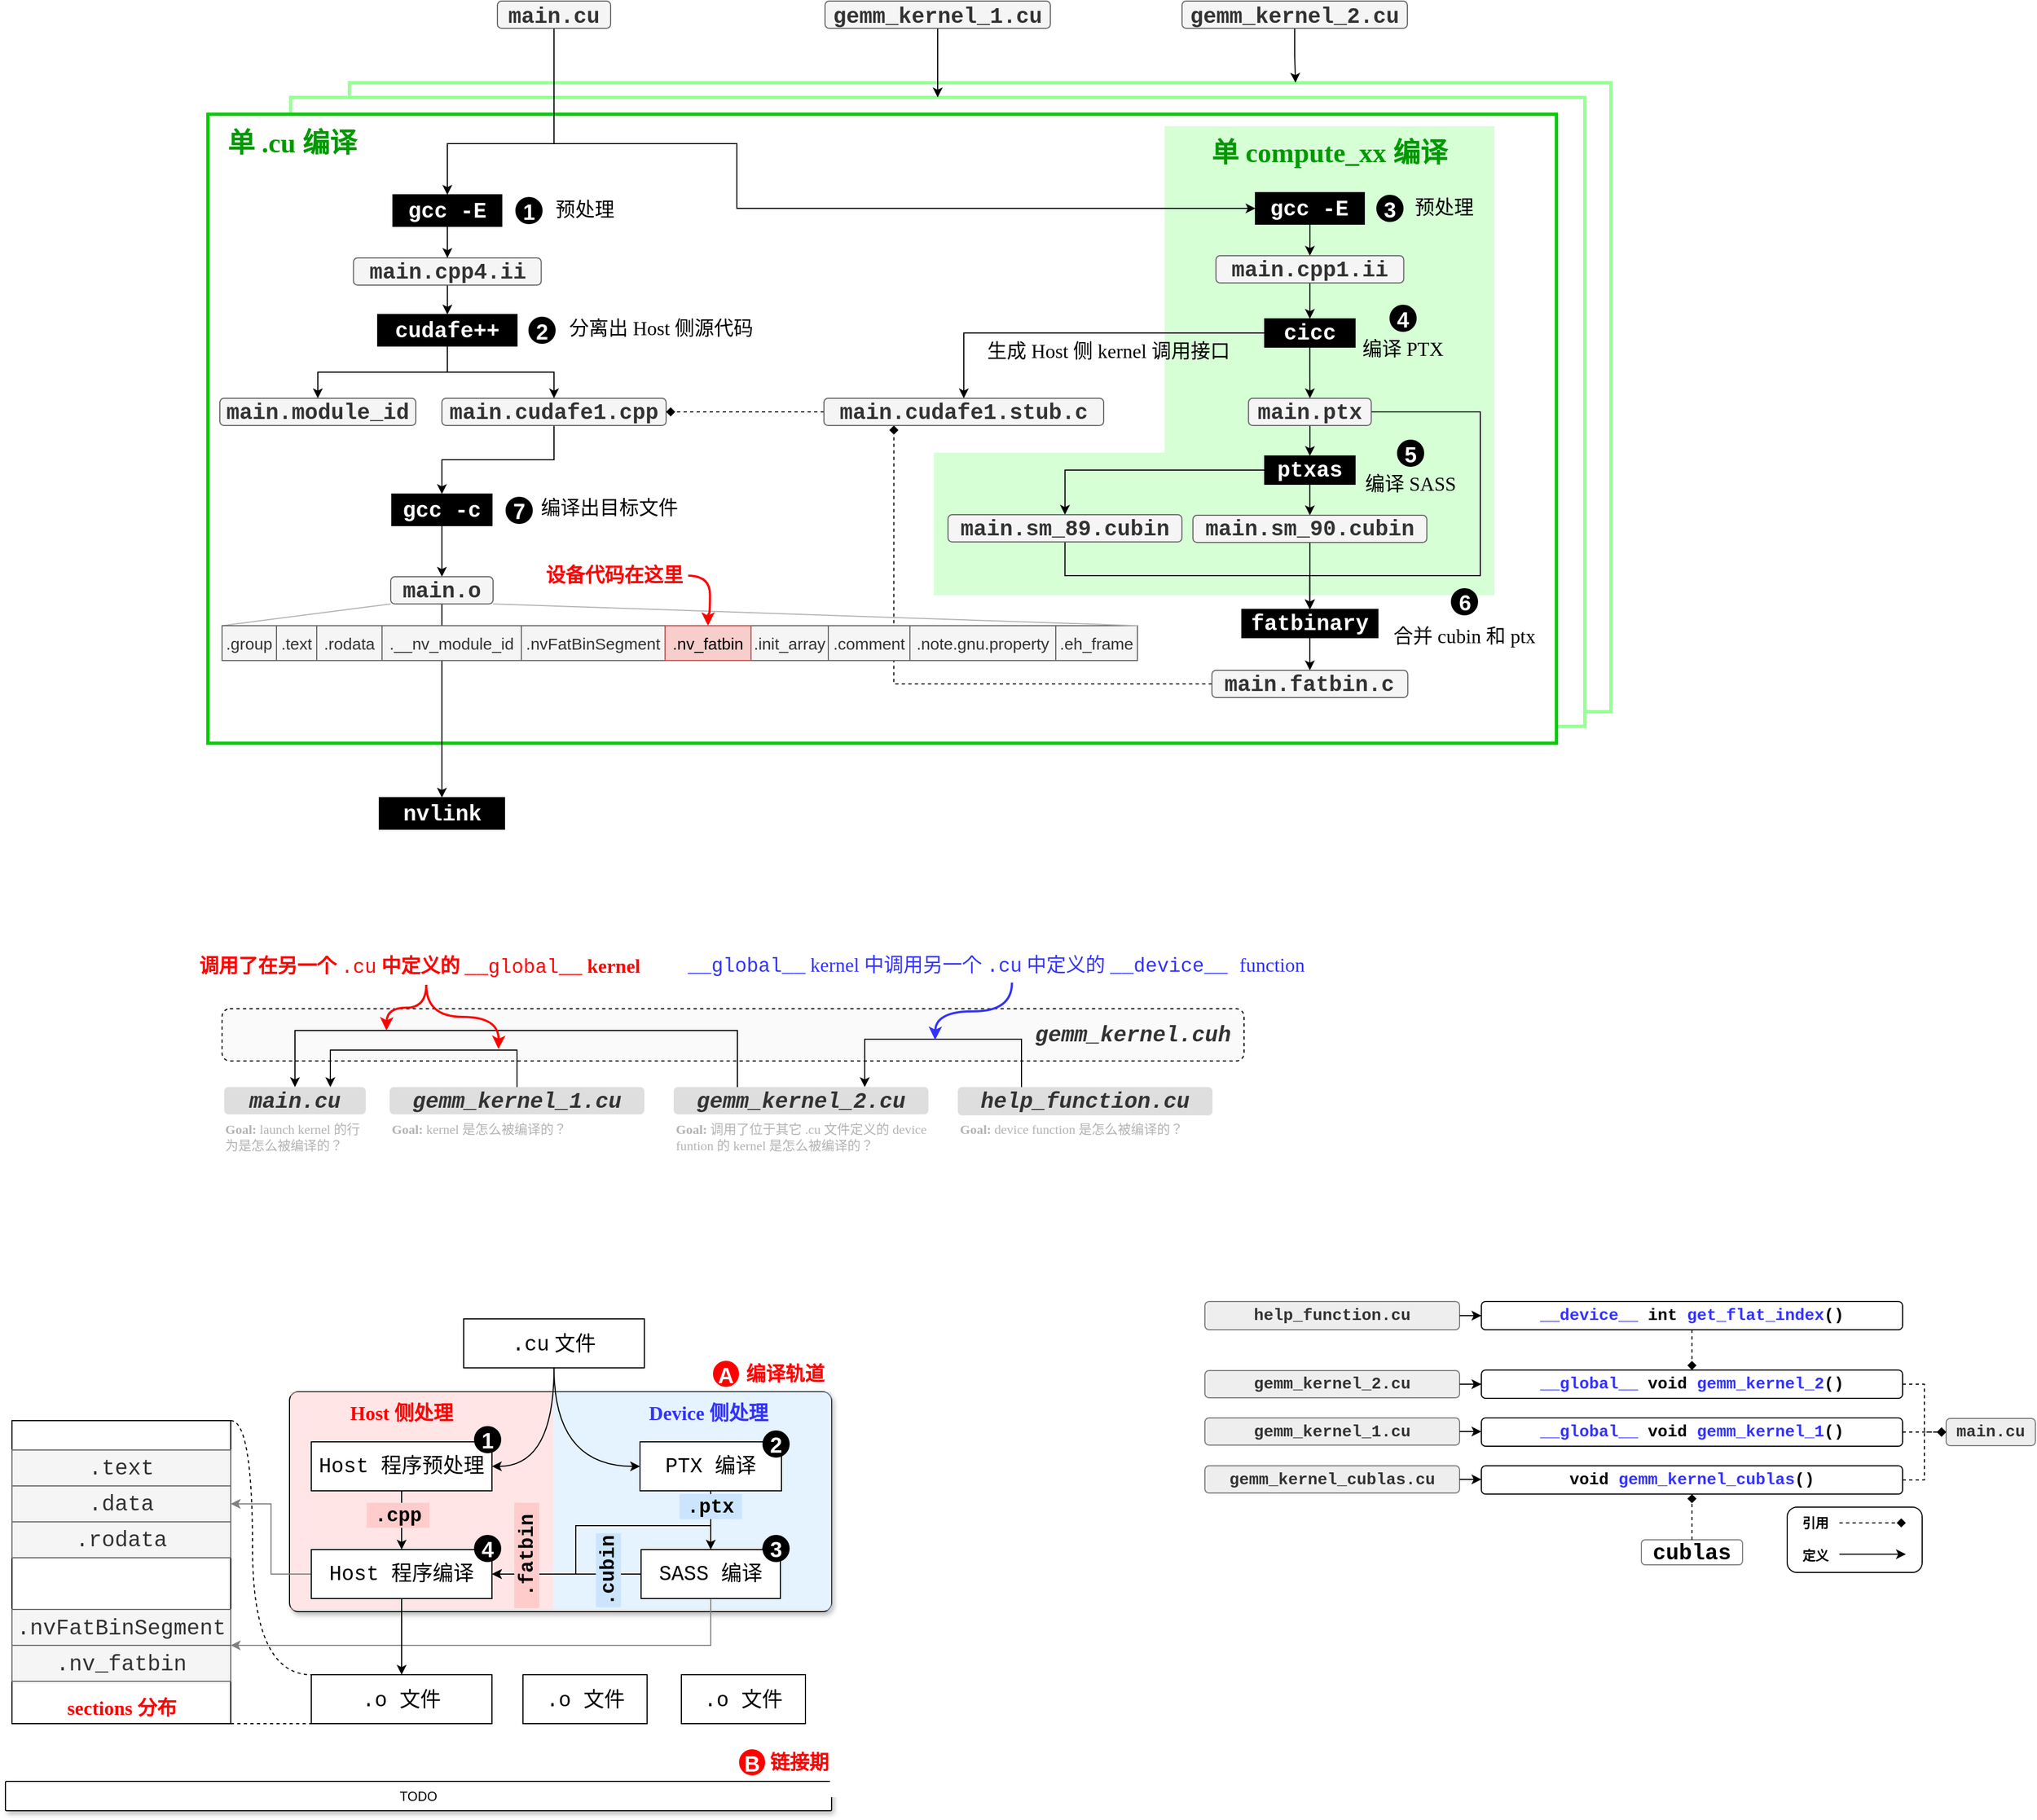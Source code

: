 <mxfile version="21.6.1" type="device">
  <diagram name="第 1 页" id="YqDyrpF9pb_F-inbevkR">
    <mxGraphModel dx="1496" dy="659" grid="0" gridSize="10" guides="1" tooltips="1" connect="1" arrows="1" fold="1" page="0" pageScale="1" pageWidth="827" pageHeight="1169" math="0" shadow="0">
      <root>
        <mxCell id="0" />
        <mxCell id="1" parent="0" />
        <mxCell id="7CA6_X7jdS1qSFVx7CFp-146" value="" style="rounded=1;whiteSpace=wrap;html=1;" vertex="1" parent="1">
          <mxGeometry x="1244" y="1522" width="124" height="60" as="geometry" />
        </mxCell>
        <mxCell id="7CA6_X7jdS1qSFVx7CFp-63" value="" style="rounded=1;whiteSpace=wrap;html=1;arcSize=4;shadow=1;" vertex="1" parent="1">
          <mxGeometry x="-132" y="1416" width="498" height="202" as="geometry" />
        </mxCell>
        <mxCell id="7CA6_X7jdS1qSFVx7CFp-67" value="" style="rounded=1;whiteSpace=wrap;html=1;strokeColor=none;fillColor=#CCE5FF;opacity=50;arcSize=0;" vertex="1" parent="1">
          <mxGeometry x="110" y="1416" width="256" height="201" as="geometry" />
        </mxCell>
        <mxCell id="7CA6_X7jdS1qSFVx7CFp-66" value="" style="rounded=1;whiteSpace=wrap;html=1;fillColor=#FFCCCC;opacity=50;strokeColor=none;arcSize=0;" vertex="1" parent="1">
          <mxGeometry x="-131" y="1416" width="241" height="201" as="geometry" />
        </mxCell>
        <mxCell id="7CA6_X7jdS1qSFVx7CFp-15" value="&lt;span&gt;&lt;br&gt;&lt;/span&gt;" style="rounded=1;whiteSpace=wrap;html=1;fillColor=#FAFAFA;fontColor=#333333;strokeColor=default;fontSize=20;fontFamily=Courier New;align=center;fontStyle=3;dashed=1;" vertex="1" parent="1">
          <mxGeometry x="-194" y="1064" width="939" height="48" as="geometry" />
        </mxCell>
        <mxCell id="glwQQNT3BlrIlvkU1bnN-3" value="" style="rounded=0;whiteSpace=wrap;html=1;strokeColor=#99FF99;strokeWidth=3;" parent="1" vertex="1">
          <mxGeometry x="-77" y="213" width="1159" height="578" as="geometry" />
        </mxCell>
        <mxCell id="glwQQNT3BlrIlvkU1bnN-1" value="" style="rounded=0;whiteSpace=wrap;html=1;strokeColor=#99FF99;strokeWidth=3;" parent="1" vertex="1">
          <mxGeometry x="-131" y="226.5" width="1189" height="578" as="geometry" />
        </mxCell>
        <mxCell id="dj7LxdjRXPsRIexHWwxl-9" value="" style="rounded=0;whiteSpace=wrap;html=1;strokeColor=#00CC00;strokeWidth=3;fillColor=default;" parent="1" vertex="1">
          <mxGeometry x="-207" y="242" width="1239" height="578" as="geometry" />
        </mxCell>
        <mxCell id="7CA6_X7jdS1qSFVx7CFp-7" value="" style="rounded=0;whiteSpace=wrap;html=1;strokeColor=none;strokeWidth=3;opacity=40;dashed=1;fillColor=#99FF99;" vertex="1" parent="1">
          <mxGeometry x="460" y="553" width="212" height="131" as="geometry" />
        </mxCell>
        <mxCell id="dj7LxdjRXPsRIexHWwxl-7" value="" style="rounded=0;whiteSpace=wrap;html=1;strokeColor=none;strokeWidth=3;opacity=40;dashed=1;fillColor=#99FF99;" parent="1" vertex="1">
          <mxGeometry x="672" y="253" width="303" height="431" as="geometry" />
        </mxCell>
        <mxCell id="-wOdw3--CESp0s61eqXn-5" style="edgeStyle=orthogonalEdgeStyle;rounded=0;orthogonalLoop=1;jettySize=auto;html=1;exitX=0.5;exitY=1;exitDx=0;exitDy=0;entryX=0;entryY=0.5;entryDx=0;entryDy=0;" parent="1" source="-wOdw3--CESp0s61eqXn-2" target="-wOdw3--CESp0s61eqXn-4" edge="1">
          <mxGeometry relative="1" as="geometry">
            <Array as="points">
              <mxPoint x="111" y="269" />
              <mxPoint x="279" y="269" />
              <mxPoint x="279" y="329" />
            </Array>
          </mxGeometry>
        </mxCell>
        <mxCell id="-wOdw3--CESp0s61eqXn-26" style="edgeStyle=orthogonalEdgeStyle;rounded=0;orthogonalLoop=1;jettySize=auto;html=1;entryX=0.5;entryY=0;entryDx=0;entryDy=0;" parent="1" source="-wOdw3--CESp0s61eqXn-2" target="-wOdw3--CESp0s61eqXn-25" edge="1">
          <mxGeometry relative="1" as="geometry">
            <Array as="points">
              <mxPoint x="111" y="269" />
              <mxPoint x="13" y="269" />
            </Array>
          </mxGeometry>
        </mxCell>
        <mxCell id="-wOdw3--CESp0s61eqXn-2" value="&lt;font face=&quot;Courier New&quot;&gt;&lt;b&gt;main.cu&lt;/b&gt;&lt;/font&gt;" style="rounded=1;whiteSpace=wrap;html=1;fillColor=#f5f5f5;fontColor=#333333;strokeColor=#666666;fontSize=20;" parent="1" vertex="1">
          <mxGeometry x="59" y="138" width="104" height="25" as="geometry" />
        </mxCell>
        <mxCell id="-wOdw3--CESp0s61eqXn-8" style="edgeStyle=orthogonalEdgeStyle;rounded=0;orthogonalLoop=1;jettySize=auto;html=1;entryX=0.5;entryY=0;entryDx=0;entryDy=0;" parent="1" source="-wOdw3--CESp0s61eqXn-4" target="-wOdw3--CESp0s61eqXn-6" edge="1">
          <mxGeometry relative="1" as="geometry" />
        </mxCell>
        <mxCell id="-wOdw3--CESp0s61eqXn-4" value="&lt;font style=&quot;font-size: 20px;&quot;&gt;&lt;b&gt;gcc -E&lt;/b&gt;&lt;/font&gt;" style="rounded=0;whiteSpace=wrap;html=1;fontFamily=Courier New;fontColor=#FFFFFF;fillColor=#000000;" parent="1" vertex="1">
          <mxGeometry x="755.45" y="314" width="100" height="29" as="geometry" />
        </mxCell>
        <mxCell id="-wOdw3--CESp0s61eqXn-10" style="edgeStyle=orthogonalEdgeStyle;rounded=0;orthogonalLoop=1;jettySize=auto;html=1;entryX=0.5;entryY=0;entryDx=0;entryDy=0;" parent="1" source="-wOdw3--CESp0s61eqXn-6" target="-wOdw3--CESp0s61eqXn-9" edge="1">
          <mxGeometry relative="1" as="geometry" />
        </mxCell>
        <mxCell id="-wOdw3--CESp0s61eqXn-6" value="&lt;font&gt;&lt;b&gt;main.cpp1.ii&lt;/b&gt;&lt;/font&gt;" style="rounded=1;whiteSpace=wrap;html=1;fillColor=#f5f5f5;fontColor=#333333;strokeColor=#666666;fontSize=20;fontFamily=Courier New;" parent="1" vertex="1">
          <mxGeometry x="719.2" y="372" width="172.5" height="25" as="geometry" />
        </mxCell>
        <mxCell id="-wOdw3--CESp0s61eqXn-12" style="edgeStyle=orthogonalEdgeStyle;rounded=0;orthogonalLoop=1;jettySize=auto;html=1;" parent="1" source="-wOdw3--CESp0s61eqXn-9" target="-wOdw3--CESp0s61eqXn-11" edge="1">
          <mxGeometry relative="1" as="geometry" />
        </mxCell>
        <mxCell id="dj7LxdjRXPsRIexHWwxl-2" style="edgeStyle=orthogonalEdgeStyle;rounded=0;orthogonalLoop=1;jettySize=auto;html=1;exitX=0;exitY=0.5;exitDx=0;exitDy=0;entryX=0.5;entryY=0;entryDx=0;entryDy=0;" parent="1" source="-wOdw3--CESp0s61eqXn-9" target="CmtcViIq-gSETjvKF_Yz-5" edge="1">
          <mxGeometry relative="1" as="geometry">
            <Array as="points">
              <mxPoint x="488" y="443" />
            </Array>
          </mxGeometry>
        </mxCell>
        <mxCell id="-wOdw3--CESp0s61eqXn-9" value="&lt;span style=&quot;font-size: 20px;&quot;&gt;&lt;b&gt;cicc&lt;/b&gt;&lt;/span&gt;" style="rounded=0;whiteSpace=wrap;html=1;fontFamily=Courier New;fontColor=#FFFFFF;fillColor=#000000;" parent="1" vertex="1">
          <mxGeometry x="763.94" y="430" width="83" height="26" as="geometry" />
        </mxCell>
        <mxCell id="-wOdw3--CESp0s61eqXn-14" style="edgeStyle=orthogonalEdgeStyle;rounded=0;orthogonalLoop=1;jettySize=auto;html=1;" parent="1" source="-wOdw3--CESp0s61eqXn-11" target="-wOdw3--CESp0s61eqXn-13" edge="1">
          <mxGeometry relative="1" as="geometry" />
        </mxCell>
        <mxCell id="7CA6_X7jdS1qSFVx7CFp-3" style="edgeStyle=orthogonalEdgeStyle;rounded=0;orthogonalLoop=1;jettySize=auto;html=1;entryX=0.5;entryY=0;entryDx=0;entryDy=0;" edge="1" parent="1" source="-wOdw3--CESp0s61eqXn-11" target="-wOdw3--CESp0s61eqXn-17">
          <mxGeometry relative="1" as="geometry">
            <Array as="points">
              <mxPoint x="962" y="516" />
              <mxPoint x="962" y="666" />
              <mxPoint x="805" y="666" />
            </Array>
          </mxGeometry>
        </mxCell>
        <mxCell id="-wOdw3--CESp0s61eqXn-11" value="&lt;font&gt;&lt;b&gt;main.ptx&lt;/b&gt;&lt;/font&gt;" style="rounded=1;whiteSpace=wrap;html=1;fillColor=#f5f5f5;fontColor=#333333;strokeColor=#666666;fontSize=20;fontFamily=Courier New;" parent="1" vertex="1">
          <mxGeometry x="749.07" y="503" width="112.75" height="25" as="geometry" />
        </mxCell>
        <mxCell id="-wOdw3--CESp0s61eqXn-16" style="edgeStyle=orthogonalEdgeStyle;rounded=0;orthogonalLoop=1;jettySize=auto;html=1;" parent="1" source="-wOdw3--CESp0s61eqXn-13" target="-wOdw3--CESp0s61eqXn-15" edge="1">
          <mxGeometry relative="1" as="geometry" />
        </mxCell>
        <mxCell id="7CA6_X7jdS1qSFVx7CFp-2" style="edgeStyle=orthogonalEdgeStyle;rounded=0;orthogonalLoop=1;jettySize=auto;html=1;entryX=0.5;entryY=0;entryDx=0;entryDy=0;" edge="1" parent="1" source="-wOdw3--CESp0s61eqXn-13" target="7CA6_X7jdS1qSFVx7CFp-1">
          <mxGeometry relative="1" as="geometry" />
        </mxCell>
        <mxCell id="-wOdw3--CESp0s61eqXn-13" value="&lt;span style=&quot;font-size: 20px;&quot;&gt;&lt;b&gt;ptxas&lt;/b&gt;&lt;/span&gt;" style="rounded=0;whiteSpace=wrap;html=1;fontFamily=Courier New;fontColor=#FFFFFF;fillColor=#000000;" parent="1" vertex="1">
          <mxGeometry x="763.94" y="556" width="83" height="26" as="geometry" />
        </mxCell>
        <mxCell id="-wOdw3--CESp0s61eqXn-18" style="edgeStyle=orthogonalEdgeStyle;rounded=0;orthogonalLoop=1;jettySize=auto;html=1;exitX=0.5;exitY=1;exitDx=0;exitDy=0;" parent="1" source="-wOdw3--CESp0s61eqXn-15" target="-wOdw3--CESp0s61eqXn-17" edge="1">
          <mxGeometry relative="1" as="geometry" />
        </mxCell>
        <mxCell id="-wOdw3--CESp0s61eqXn-15" value="&lt;font&gt;&lt;b&gt;main.sm_89.cubin&lt;/b&gt;&lt;/font&gt;" style="rounded=1;whiteSpace=wrap;html=1;fillColor=#f5f5f5;fontColor=#333333;strokeColor=#666666;fontSize=20;fontFamily=Courier New;" parent="1" vertex="1">
          <mxGeometry x="473" y="610" width="214.87" height="25" as="geometry" />
        </mxCell>
        <mxCell id="-wOdw3--CESp0s61eqXn-21" style="edgeStyle=orthogonalEdgeStyle;rounded=0;orthogonalLoop=1;jettySize=auto;html=1;" parent="1" source="-wOdw3--CESp0s61eqXn-17" target="-wOdw3--CESp0s61eqXn-19" edge="1">
          <mxGeometry relative="1" as="geometry" />
        </mxCell>
        <mxCell id="-wOdw3--CESp0s61eqXn-17" value="&lt;span style=&quot;font-size: 20px;&quot;&gt;&lt;b&gt;fatbinary&lt;/b&gt;&lt;/span&gt;" style="rounded=0;whiteSpace=wrap;html=1;fontFamily=Courier New;fontColor=#FFFFFF;fillColor=#000000;" parent="1" vertex="1">
          <mxGeometry x="742.94" y="697" width="125" height="26" as="geometry" />
        </mxCell>
        <mxCell id="dj7LxdjRXPsRIexHWwxl-3" style="edgeStyle=orthogonalEdgeStyle;rounded=0;orthogonalLoop=1;jettySize=auto;html=1;entryX=0.25;entryY=1;entryDx=0;entryDy=0;endArrow=diamond;endFill=1;strokeColor=default;dashed=1;" parent="1" source="-wOdw3--CESp0s61eqXn-19" target="CmtcViIq-gSETjvKF_Yz-5" edge="1">
          <mxGeometry relative="1" as="geometry">
            <mxPoint x="580" y="515.5" as="targetPoint" />
            <Array as="points">
              <mxPoint x="423" y="766" />
            </Array>
          </mxGeometry>
        </mxCell>
        <mxCell id="-wOdw3--CESp0s61eqXn-19" value="&lt;font&gt;&lt;b&gt;main.fatbin.c&lt;/b&gt;&lt;/font&gt;" style="rounded=1;whiteSpace=wrap;html=1;fillColor=#f5f5f5;fontColor=#333333;strokeColor=#666666;fontSize=20;fontFamily=Courier New;" parent="1" vertex="1">
          <mxGeometry x="715.47" y="753" width="179.94" height="25" as="geometry" />
        </mxCell>
        <mxCell id="-wOdw3--CESp0s61eqXn-31" style="edgeStyle=orthogonalEdgeStyle;rounded=0;orthogonalLoop=1;jettySize=auto;html=1;entryX=0.5;entryY=0;entryDx=0;entryDy=0;" parent="1" source="-wOdw3--CESp0s61eqXn-24" target="-wOdw3--CESp0s61eqXn-30" edge="1">
          <mxGeometry relative="1" as="geometry" />
        </mxCell>
        <mxCell id="-wOdw3--CESp0s61eqXn-24" value="&lt;font&gt;&lt;b&gt;main.cpp4.ii&lt;/b&gt;&lt;/font&gt;" style="rounded=1;whiteSpace=wrap;html=1;fillColor=#f5f5f5;fontColor=#333333;strokeColor=#666666;fontSize=20;fontFamily=Courier New;" parent="1" vertex="1">
          <mxGeometry x="-73.25" y="374" width="172.5" height="25" as="geometry" />
        </mxCell>
        <mxCell id="-wOdw3--CESp0s61eqXn-28" style="edgeStyle=orthogonalEdgeStyle;rounded=0;orthogonalLoop=1;jettySize=auto;html=1;" parent="1" source="-wOdw3--CESp0s61eqXn-25" target="-wOdw3--CESp0s61eqXn-24" edge="1">
          <mxGeometry relative="1" as="geometry" />
        </mxCell>
        <mxCell id="-wOdw3--CESp0s61eqXn-25" value="&lt;font style=&quot;font-size: 20px;&quot;&gt;&lt;b&gt;gcc -E&lt;/b&gt;&lt;/font&gt;" style="rounded=0;whiteSpace=wrap;html=1;fontFamily=Courier New;fontColor=#FFFFFF;fillColor=#000000;" parent="1" vertex="1">
          <mxGeometry x="-37" y="316" width="100" height="29" as="geometry" />
        </mxCell>
        <mxCell id="dj7LxdjRXPsRIexHWwxl-11" style="edgeStyle=orthogonalEdgeStyle;rounded=0;orthogonalLoop=1;jettySize=auto;html=1;entryX=0.5;entryY=0;entryDx=0;entryDy=0;" parent="1" source="-wOdw3--CESp0s61eqXn-29" target="dj7LxdjRXPsRIexHWwxl-10" edge="1">
          <mxGeometry relative="1" as="geometry" />
        </mxCell>
        <mxCell id="-wOdw3--CESp0s61eqXn-29" value="&lt;font&gt;&lt;b&gt;main.cudafe1.cpp&lt;/b&gt;&lt;/font&gt;" style="rounded=1;whiteSpace=wrap;html=1;fillColor=#f5f5f5;fontColor=#333333;strokeColor=#666666;fontSize=20;fontFamily=Courier New;" parent="1" vertex="1">
          <mxGeometry x="8" y="503" width="206" height="25" as="geometry" />
        </mxCell>
        <mxCell id="-wOdw3--CESp0s61eqXn-33" style="edgeStyle=orthogonalEdgeStyle;rounded=0;orthogonalLoop=1;jettySize=auto;html=1;entryX=0.5;entryY=0;entryDx=0;entryDy=0;" parent="1" source="-wOdw3--CESp0s61eqXn-30" target="-wOdw3--CESp0s61eqXn-29" edge="1">
          <mxGeometry relative="1" as="geometry" />
        </mxCell>
        <mxCell id="CmtcViIq-gSETjvKF_Yz-4" style="edgeStyle=orthogonalEdgeStyle;rounded=0;orthogonalLoop=1;jettySize=auto;html=1;" parent="1" source="-wOdw3--CESp0s61eqXn-30" target="CmtcViIq-gSETjvKF_Yz-3" edge="1">
          <mxGeometry relative="1" as="geometry" />
        </mxCell>
        <mxCell id="-wOdw3--CESp0s61eqXn-30" value="&lt;font style=&quot;font-size: 20px;&quot;&gt;&lt;b&gt;cudafe++&lt;/b&gt;&lt;/font&gt;" style="rounded=0;whiteSpace=wrap;html=1;fontFamily=Courier New;fontColor=#FFFFFF;fillColor=#000000;" parent="1" vertex="1">
          <mxGeometry x="-51" y="426" width="128" height="29" as="geometry" />
        </mxCell>
        <mxCell id="CmtcViIq-gSETjvKF_Yz-1" value="1" style="ellipse;whiteSpace=wrap;html=1;aspect=fixed;fillColor=#000000;fontColor=#FFFFFF;fontSize=20;fontStyle=1" parent="1" vertex="1">
          <mxGeometry x="76" y="318.5" width="24" height="24" as="geometry" />
        </mxCell>
        <mxCell id="CmtcViIq-gSETjvKF_Yz-2" value="2" style="ellipse;whiteSpace=wrap;html=1;aspect=fixed;fillColor=#000000;fontColor=#FFFFFF;fontSize=20;fontStyle=1" parent="1" vertex="1">
          <mxGeometry x="88" y="428.5" width="24" height="24" as="geometry" />
        </mxCell>
        <mxCell id="CmtcViIq-gSETjvKF_Yz-3" value="&lt;font&gt;&lt;b&gt;main.module_id&lt;/b&gt;&lt;/font&gt;" style="rounded=1;whiteSpace=wrap;html=1;fillColor=#f5f5f5;fontColor=#333333;strokeColor=#666666;fontSize=20;fontFamily=Courier New;" parent="1" vertex="1">
          <mxGeometry x="-196" y="503" width="180" height="25" as="geometry" />
        </mxCell>
        <mxCell id="CmtcViIq-gSETjvKF_Yz-6" style="edgeStyle=orthogonalEdgeStyle;rounded=0;orthogonalLoop=1;jettySize=auto;html=1;dashed=1;endArrow=diamond;endFill=1;" parent="1" source="CmtcViIq-gSETjvKF_Yz-5" target="-wOdw3--CESp0s61eqXn-29" edge="1">
          <mxGeometry relative="1" as="geometry" />
        </mxCell>
        <mxCell id="CmtcViIq-gSETjvKF_Yz-5" value="&lt;font&gt;&lt;b&gt;main.cudafe1.stub.c&lt;/b&gt;&lt;/font&gt;" style="rounded=1;whiteSpace=wrap;html=1;fillColor=#f5f5f5;fontColor=#333333;strokeColor=#666666;fontSize=20;fontFamily=Courier New;" parent="1" vertex="1">
          <mxGeometry x="359" y="503" width="257" height="25" as="geometry" />
        </mxCell>
        <mxCell id="CmtcViIq-gSETjvKF_Yz-7" value="&lt;font style=&quot;font-size: 18px;&quot;&gt;预处理&lt;/font&gt;" style="text;html=1;strokeColor=none;fillColor=none;align=center;verticalAlign=middle;whiteSpace=wrap;rounded=0;fontFamily=Kai;fontSize=18;" parent="1" vertex="1">
          <mxGeometry x="105" y="315" width="69" height="30" as="geometry" />
        </mxCell>
        <mxCell id="CmtcViIq-gSETjvKF_Yz-8" value="&lt;span style=&quot;font-size: 18px;&quot;&gt;分离出 Host 侧源代码&lt;/span&gt;" style="text;html=1;strokeColor=none;fillColor=none;align=center;verticalAlign=middle;whiteSpace=wrap;rounded=0;fontFamily=Kai;fontSize=18;" parent="1" vertex="1">
          <mxGeometry x="116" y="423.5" width="187" height="30" as="geometry" />
        </mxCell>
        <mxCell id="CmtcViIq-gSETjvKF_Yz-9" value="3" style="ellipse;whiteSpace=wrap;html=1;aspect=fixed;fillColor=#000000;fontColor=#FFFFFF;fontSize=20;fontStyle=1" parent="1" vertex="1">
          <mxGeometry x="867" y="316.5" width="24" height="24" as="geometry" />
        </mxCell>
        <mxCell id="CmtcViIq-gSETjvKF_Yz-10" value="&lt;font style=&quot;font-size: 18px;&quot;&gt;预处理&lt;/font&gt;" style="text;html=1;strokeColor=none;fillColor=none;align=center;verticalAlign=middle;whiteSpace=wrap;rounded=0;fontFamily=Kai;fontSize=18;" parent="1" vertex="1">
          <mxGeometry x="896" y="313" width="66" height="30" as="geometry" />
        </mxCell>
        <mxCell id="CmtcViIq-gSETjvKF_Yz-12" value="4" style="ellipse;whiteSpace=wrap;html=1;aspect=fixed;fillColor=#000000;fontColor=#FFFFFF;fontSize=20;fontStyle=1" parent="1" vertex="1">
          <mxGeometry x="879.09" y="417.5" width="24" height="24" as="geometry" />
        </mxCell>
        <mxCell id="CmtcViIq-gSETjvKF_Yz-13" value="&lt;span style=&quot;font-size: 18px;&quot;&gt;编译 PTX&lt;/span&gt;" style="text;html=1;strokeColor=none;fillColor=none;align=center;verticalAlign=middle;whiteSpace=wrap;rounded=0;fontFamily=Kai;fontSize=18;" parent="1" vertex="1">
          <mxGeometry x="831" y="443" width="120.18" height="30" as="geometry" />
        </mxCell>
        <mxCell id="dj7LxdjRXPsRIexHWwxl-4" value="&lt;span style=&quot;font-size: 18px;&quot;&gt;生成 Host 侧 kernel 调用接口&lt;/span&gt;" style="text;html=1;strokeColor=none;fillColor=none;align=center;verticalAlign=middle;whiteSpace=wrap;rounded=0;fontFamily=Kai;fontSize=18;" parent="1" vertex="1">
          <mxGeometry x="488" y="445" width="265.18" height="30" as="geometry" />
        </mxCell>
        <mxCell id="dj7LxdjRXPsRIexHWwxl-5" value="&lt;span style=&quot;font-size: 18px;&quot;&gt;编译 SASS&lt;/span&gt;" style="text;html=1;strokeColor=none;fillColor=none;align=center;verticalAlign=middle;whiteSpace=wrap;rounded=0;fontFamily=Kai;fontSize=18;" parent="1" vertex="1">
          <mxGeometry x="838.0" y="566.5" width="120.18" height="30" as="geometry" />
        </mxCell>
        <mxCell id="dj7LxdjRXPsRIexHWwxl-6" value="合并 cubin 和 ptx" style="text;html=1;strokeColor=none;fillColor=none;align=center;verticalAlign=middle;whiteSpace=wrap;rounded=0;fontFamily=Kai;fontSize=18;" parent="1" vertex="1">
          <mxGeometry x="871" y="707" width="153" height="30" as="geometry" />
        </mxCell>
        <mxCell id="dj7LxdjRXPsRIexHWwxl-13" style="edgeStyle=orthogonalEdgeStyle;rounded=0;orthogonalLoop=1;jettySize=auto;html=1;" parent="1" source="dj7LxdjRXPsRIexHWwxl-10" target="dj7LxdjRXPsRIexHWwxl-12" edge="1">
          <mxGeometry relative="1" as="geometry" />
        </mxCell>
        <mxCell id="dj7LxdjRXPsRIexHWwxl-10" value="&lt;font style=&quot;font-size: 20px;&quot;&gt;&lt;b&gt;gcc -c&lt;/b&gt;&lt;/font&gt;" style="rounded=0;whiteSpace=wrap;html=1;fontFamily=Courier New;fontColor=#FFFFFF;fillColor=#000000;" parent="1" vertex="1">
          <mxGeometry x="-38" y="591" width="92" height="29" as="geometry" />
        </mxCell>
        <mxCell id="dj7LxdjRXPsRIexHWwxl-34" style="rounded=0;orthogonalLoop=1;jettySize=auto;html=1;entryX=0;entryY=0;entryDx=0;entryDy=0;endArrow=none;endFill=0;exitX=0;exitY=1;exitDx=0;exitDy=0;strokeColor=#B3B3B3;" parent="1" source="dj7LxdjRXPsRIexHWwxl-12" target="dj7LxdjRXPsRIexHWwxl-27" edge="1">
          <mxGeometry relative="1" as="geometry" />
        </mxCell>
        <mxCell id="dj7LxdjRXPsRIexHWwxl-39" style="edgeStyle=orthogonalEdgeStyle;rounded=0;orthogonalLoop=1;jettySize=auto;html=1;" parent="1" source="dj7LxdjRXPsRIexHWwxl-12" target="dj7LxdjRXPsRIexHWwxl-20" edge="1">
          <mxGeometry relative="1" as="geometry" />
        </mxCell>
        <mxCell id="dj7LxdjRXPsRIexHWwxl-12" value="&lt;font&gt;&lt;b&gt;main.o&lt;/b&gt;&lt;/font&gt;" style="rounded=1;whiteSpace=wrap;html=1;fillColor=#f5f5f5;fontColor=#333333;strokeColor=#666666;fontSize=20;fontFamily=Courier New;" parent="1" vertex="1">
          <mxGeometry x="-39" y="667" width="94" height="25" as="geometry" />
        </mxCell>
        <mxCell id="dj7LxdjRXPsRIexHWwxl-15" value="编译出目标文件" style="text;html=1;strokeColor=none;fillColor=none;align=center;verticalAlign=middle;whiteSpace=wrap;rounded=0;fontFamily=Kai;fontSize=18;" parent="1" vertex="1">
          <mxGeometry x="95" y="589" width="134" height="30" as="geometry" />
        </mxCell>
        <mxCell id="dj7LxdjRXPsRIexHWwxl-16" value="7" style="ellipse;whiteSpace=wrap;html=1;aspect=fixed;fillColor=#000000;fontColor=#FFFFFF;fontSize=20;fontStyle=1" parent="1" vertex="1">
          <mxGeometry x="67" y="594" width="24" height="24" as="geometry" />
        </mxCell>
        <mxCell id="dj7LxdjRXPsRIexHWwxl-18" value="5" style="ellipse;whiteSpace=wrap;html=1;aspect=fixed;fillColor=#000000;fontColor=#FFFFFF;fontSize=20;fontStyle=1" parent="1" vertex="1">
          <mxGeometry x="886" y="541.5" width="24" height="24" as="geometry" />
        </mxCell>
        <mxCell id="dj7LxdjRXPsRIexHWwxl-19" value="6" style="ellipse;whiteSpace=wrap;html=1;aspect=fixed;fillColor=#000000;fontColor=#FFFFFF;fontSize=20;fontStyle=1" parent="1" vertex="1">
          <mxGeometry x="935.5" y="678" width="24" height="24" as="geometry" />
        </mxCell>
        <mxCell id="dj7LxdjRXPsRIexHWwxl-20" value="&lt;font style=&quot;font-size: 20px;&quot;&gt;&lt;b&gt;nvlink&lt;/b&gt;&lt;/font&gt;" style="rounded=0;whiteSpace=wrap;html=1;fontFamily=Courier New;fontColor=#FFFFFF;fillColor=#000000;" parent="1" vertex="1">
          <mxGeometry x="-49.5" y="870" width="115" height="29" as="geometry" />
        </mxCell>
        <mxCell id="dj7LxdjRXPsRIexHWwxl-22" value="&lt;font style=&quot;font-size: 15px;&quot;&gt;.text&lt;/font&gt;" style="rounded=0;whiteSpace=wrap;html=1;fillColor=#f5f5f5;fontColor=#333333;strokeColor=#666666;" parent="1" vertex="1">
          <mxGeometry x="-144" y="712" width="37" height="32" as="geometry" />
        </mxCell>
        <mxCell id="dj7LxdjRXPsRIexHWwxl-23" value="&lt;font style=&quot;font-size: 15px;&quot;&gt;.rodata&lt;/font&gt;" style="rounded=0;whiteSpace=wrap;html=1;fillColor=#f5f5f5;fontColor=#333333;strokeColor=#666666;" parent="1" vertex="1">
          <mxGeometry x="-107.0" y="712" width="60" height="32" as="geometry" />
        </mxCell>
        <mxCell id="dj7LxdjRXPsRIexHWwxl-24" value="&lt;font style=&quot;font-size: 15px;&quot;&gt;.__nv_module_id&lt;/font&gt;" style="rounded=0;whiteSpace=wrap;html=1;fillColor=#f5f5f5;fontColor=#333333;strokeColor=#666666;" parent="1" vertex="1">
          <mxGeometry x="-47" y="712" width="128" height="32" as="geometry" />
        </mxCell>
        <mxCell id="dj7LxdjRXPsRIexHWwxl-25" value="&lt;font style=&quot;font-size: 15px;&quot;&gt;.comment&lt;/font&gt;" style="rounded=0;whiteSpace=wrap;html=1;fillColor=#f5f5f5;fontColor=#333333;strokeColor=#666666;" parent="1" vertex="1">
          <mxGeometry x="363" y="712" width="75" height="32" as="geometry" />
        </mxCell>
        <mxCell id="dj7LxdjRXPsRIexHWwxl-26" value="&lt;font style=&quot;font-size: 15px;&quot;&gt;.note.gnu.property&lt;/font&gt;" style="rounded=0;whiteSpace=wrap;html=1;fillColor=#f5f5f5;fontColor=#333333;strokeColor=#666666;" parent="1" vertex="1">
          <mxGeometry x="438" y="712" width="134" height="32" as="geometry" />
        </mxCell>
        <mxCell id="dj7LxdjRXPsRIexHWwxl-27" value="&lt;font style=&quot;font-size: 15px;&quot;&gt;.group&lt;/font&gt;" style="rounded=0;whiteSpace=wrap;html=1;fillColor=#f5f5f5;fontColor=#333333;strokeColor=#666666;" parent="1" vertex="1">
          <mxGeometry x="-194" y="712" width="50" height="32" as="geometry" />
        </mxCell>
        <mxCell id="dj7LxdjRXPsRIexHWwxl-30" value="&lt;span style=&quot;font-size: 15px;&quot;&gt;.nvFatBinSegment&lt;/span&gt;" style="rounded=0;whiteSpace=wrap;html=1;fillColor=#f5f5f5;fontColor=#333333;strokeColor=#666666;" parent="1" vertex="1">
          <mxGeometry x="81" y="712" width="132" height="32" as="geometry" />
        </mxCell>
        <mxCell id="dj7LxdjRXPsRIexHWwxl-31" value="&lt;span style=&quot;font-size: 15px;&quot;&gt;.init_array&lt;/span&gt;" style="rounded=0;whiteSpace=wrap;html=1;fillColor=#f5f5f5;fontColor=#333333;strokeColor=#666666;" parent="1" vertex="1">
          <mxGeometry x="292" y="712" width="71" height="32" as="geometry" />
        </mxCell>
        <mxCell id="dj7LxdjRXPsRIexHWwxl-32" value="&lt;font style=&quot;font-size: 15px;&quot;&gt;.eh_frame&lt;/font&gt;" style="rounded=0;whiteSpace=wrap;html=1;fillColor=#f5f5f5;fontColor=#333333;strokeColor=#666666;" parent="1" vertex="1">
          <mxGeometry x="572" y="712" width="75" height="32" as="geometry" />
        </mxCell>
        <mxCell id="dj7LxdjRXPsRIexHWwxl-35" style="rounded=0;orthogonalLoop=1;jettySize=auto;html=1;entryX=1;entryY=0;entryDx=0;entryDy=0;endArrow=none;endFill=0;exitX=1;exitY=1;exitDx=0;exitDy=0;strokeColor=#B3B3B3;" parent="1" source="dj7LxdjRXPsRIexHWwxl-12" target="dj7LxdjRXPsRIexHWwxl-32" edge="1">
          <mxGeometry relative="1" as="geometry">
            <mxPoint x="-29" y="699" as="sourcePoint" />
            <mxPoint x="-184" y="732" as="targetPoint" />
          </mxGeometry>
        </mxCell>
        <mxCell id="dj7LxdjRXPsRIexHWwxl-38" style="edgeStyle=orthogonalEdgeStyle;rounded=0;orthogonalLoop=1;jettySize=auto;html=1;curved=1;strokeWidth=2;strokeColor=#FF0000;exitX=1;exitY=0.5;exitDx=0;exitDy=0;" parent="1" source="dj7LxdjRXPsRIexHWwxl-36" target="dj7LxdjRXPsRIexHWwxl-29" edge="1">
          <mxGeometry relative="1" as="geometry" />
        </mxCell>
        <mxCell id="dj7LxdjRXPsRIexHWwxl-36" value="&lt;font color=&quot;#ff0000&quot; style=&quot;font-size: 18px;&quot;&gt;&lt;b&gt;设备代码在这里&lt;/b&gt;&lt;/font&gt;" style="text;html=1;strokeColor=none;fillColor=none;align=center;verticalAlign=middle;whiteSpace=wrap;rounded=0;" parent="1" vertex="1">
          <mxGeometry x="99.25" y="651" width="135" height="30" as="geometry" />
        </mxCell>
        <mxCell id="glwQQNT3BlrIlvkU1bnN-5" style="edgeStyle=orthogonalEdgeStyle;rounded=0;orthogonalLoop=1;jettySize=auto;html=1;entryX=0.5;entryY=0;entryDx=0;entryDy=0;" parent="1" source="glwQQNT3BlrIlvkU1bnN-4" target="glwQQNT3BlrIlvkU1bnN-1" edge="1">
          <mxGeometry relative="1" as="geometry" />
        </mxCell>
        <mxCell id="glwQQNT3BlrIlvkU1bnN-4" value="&lt;font face=&quot;Courier New&quot;&gt;&lt;b&gt;gemm_kernel_1.cu&lt;/b&gt;&lt;/font&gt;" style="rounded=1;whiteSpace=wrap;html=1;fillColor=#f5f5f5;fontColor=#333333;strokeColor=#666666;fontSize=20;" parent="1" vertex="1">
          <mxGeometry x="360" y="138" width="207" height="25" as="geometry" />
        </mxCell>
        <mxCell id="glwQQNT3BlrIlvkU1bnN-7" style="edgeStyle=orthogonalEdgeStyle;rounded=0;orthogonalLoop=1;jettySize=auto;html=1;entryX=0.75;entryY=0;entryDx=0;entryDy=0;" parent="1" source="glwQQNT3BlrIlvkU1bnN-6" target="glwQQNT3BlrIlvkU1bnN-3" edge="1">
          <mxGeometry relative="1" as="geometry" />
        </mxCell>
        <mxCell id="glwQQNT3BlrIlvkU1bnN-6" value="&lt;font face=&quot;Courier New&quot;&gt;&lt;b&gt;gemm_kernel_2.cu&lt;/b&gt;&lt;/font&gt;" style="rounded=1;whiteSpace=wrap;html=1;fillColor=#f5f5f5;fontColor=#333333;strokeColor=#666666;fontSize=20;" parent="1" vertex="1">
          <mxGeometry x="688" y="138" width="207" height="25" as="geometry" />
        </mxCell>
        <mxCell id="dj7LxdjRXPsRIexHWwxl-29" value="&lt;font style=&quot;font-size: 15px;&quot;&gt;.nv_fatbin&lt;/font&gt;" style="rounded=0;whiteSpace=wrap;html=1;fillColor=#f8cecc;strokeColor=#b85450;" parent="1" vertex="1">
          <mxGeometry x="213" y="712" width="79" height="32" as="geometry" />
        </mxCell>
        <mxCell id="7CA6_X7jdS1qSFVx7CFp-4" style="edgeStyle=orthogonalEdgeStyle;rounded=0;orthogonalLoop=1;jettySize=auto;html=1;entryX=0.5;entryY=0;entryDx=0;entryDy=0;" edge="1" parent="1" source="7CA6_X7jdS1qSFVx7CFp-1" target="-wOdw3--CESp0s61eqXn-17">
          <mxGeometry relative="1" as="geometry" />
        </mxCell>
        <mxCell id="7CA6_X7jdS1qSFVx7CFp-1" value="&lt;font&gt;&lt;b&gt;main.sm_90.cubin&lt;/b&gt;&lt;/font&gt;" style="rounded=1;whiteSpace=wrap;html=1;fillColor=#f5f5f5;fontColor=#333333;strokeColor=#666666;fontSize=20;fontFamily=Courier New;" vertex="1" parent="1">
          <mxGeometry x="698.01" y="610.5" width="214.87" height="25" as="geometry" />
        </mxCell>
        <mxCell id="7CA6_X7jdS1qSFVx7CFp-5" value="&lt;font size=&quot;1&quot; style=&quot;&quot; color=&quot;#009900&quot;&gt;&lt;b style=&quot;font-size: 25px;&quot;&gt;单 .cu 编译&lt;/b&gt;&lt;/font&gt;" style="text;html=1;strokeColor=none;fillColor=none;align=center;verticalAlign=middle;whiteSpace=wrap;rounded=0;fontFamily=Kai;fontSize=18;" vertex="1" parent="1">
          <mxGeometry x="-196" y="253" width="133" height="30" as="geometry" />
        </mxCell>
        <mxCell id="7CA6_X7jdS1qSFVx7CFp-6" value="&lt;font color=&quot;#009900&quot;&gt;&lt;span style=&quot;font-size: 25px;&quot;&gt;&lt;b&gt;单 compute_xx 编译&lt;/b&gt;&lt;/span&gt;&lt;/font&gt;" style="text;html=1;strokeColor=none;fillColor=none;align=center;verticalAlign=middle;whiteSpace=wrap;rounded=0;fontFamily=Kai;fontSize=18;" vertex="1" parent="1">
          <mxGeometry x="696" y="262" width="255" height="29" as="geometry" />
        </mxCell>
        <mxCell id="7CA6_X7jdS1qSFVx7CFp-17" style="edgeStyle=orthogonalEdgeStyle;rounded=0;orthogonalLoop=1;jettySize=auto;html=1;entryX=0.75;entryY=0;entryDx=0;entryDy=0;strokeColor=#000000;fontStyle=3" edge="1" parent="1" source="7CA6_X7jdS1qSFVx7CFp-11" target="7CA6_X7jdS1qSFVx7CFp-16">
          <mxGeometry relative="1" as="geometry">
            <Array as="points">
              <mxPoint x="77" y="1102" />
              <mxPoint x="-95" y="1102" />
            </Array>
          </mxGeometry>
        </mxCell>
        <mxCell id="7CA6_X7jdS1qSFVx7CFp-11" value="&lt;font&gt;&lt;span&gt;gemm_kernel_1.cu&lt;/span&gt;&lt;/font&gt;" style="rounded=1;whiteSpace=wrap;html=1;fillColor=#DEDEDE;fontColor=#333333;strokeColor=none;fontSize=20;fontFamily=Courier New;fontStyle=3" vertex="1" parent="1">
          <mxGeometry x="-40" y="1136" width="234" height="25" as="geometry" />
        </mxCell>
        <mxCell id="7CA6_X7jdS1qSFVx7CFp-18" style="edgeStyle=orthogonalEdgeStyle;rounded=0;orthogonalLoop=1;jettySize=auto;html=1;entryX=0.5;entryY=0;entryDx=0;entryDy=0;exitX=0.25;exitY=0;exitDx=0;exitDy=0;strokeColor=#000000;fontStyle=3" edge="1" parent="1" source="7CA6_X7jdS1qSFVx7CFp-12" target="7CA6_X7jdS1qSFVx7CFp-16">
          <mxGeometry relative="1" as="geometry">
            <Array as="points">
              <mxPoint x="280" y="1084" />
              <mxPoint x="-127" y="1084" />
            </Array>
          </mxGeometry>
        </mxCell>
        <mxCell id="7CA6_X7jdS1qSFVx7CFp-12" value="&lt;font&gt;&lt;span&gt;gemm_kernel_2.cu&lt;/span&gt;&lt;/font&gt;" style="rounded=1;whiteSpace=wrap;html=1;fillColor=#DEDEDE;fontColor=#333333;strokeColor=none;fontSize=20;fontFamily=Courier New;fontStyle=3" vertex="1" parent="1">
          <mxGeometry x="221" y="1136" width="234" height="25" as="geometry" />
        </mxCell>
        <mxCell id="7CA6_X7jdS1qSFVx7CFp-19" style="edgeStyle=orthogonalEdgeStyle;rounded=0;orthogonalLoop=1;jettySize=auto;html=1;entryX=0.75;entryY=0;entryDx=0;entryDy=0;strokeColor=#000000;exitX=0.25;exitY=0;exitDx=0;exitDy=0;fontStyle=3" edge="1" parent="1" source="7CA6_X7jdS1qSFVx7CFp-13" target="7CA6_X7jdS1qSFVx7CFp-12">
          <mxGeometry relative="1" as="geometry">
            <Array as="points">
              <mxPoint x="541" y="1092" />
              <mxPoint x="397" y="1092" />
            </Array>
          </mxGeometry>
        </mxCell>
        <mxCell id="7CA6_X7jdS1qSFVx7CFp-13" value="&lt;font&gt;&lt;span&gt;help_function.cu&lt;/span&gt;&lt;/font&gt;" style="rounded=1;whiteSpace=wrap;html=1;fillColor=#DEDEDE;fontColor=#333333;strokeColor=none;fontSize=20;fontFamily=Courier New;fontStyle=3" vertex="1" parent="1">
          <mxGeometry x="482" y="1136" width="234" height="26" as="geometry" />
        </mxCell>
        <mxCell id="7CA6_X7jdS1qSFVx7CFp-16" value="&lt;font&gt;&lt;span&gt;main.cu&lt;/span&gt;&lt;/font&gt;" style="rounded=1;whiteSpace=wrap;html=1;fillColor=#DEDEDE;fontColor=#333333;strokeColor=none;fontSize=20;fontFamily=Courier New;fontStyle=3" vertex="1" parent="1">
          <mxGeometry x="-192" y="1136" width="130" height="25" as="geometry" />
        </mxCell>
        <mxCell id="7CA6_X7jdS1qSFVx7CFp-20" value="&lt;span style=&quot;border-color: var(--border-color); color: rgb(51, 51, 51); font-family: &amp;quot;Courier New&amp;quot;; font-size: 20px;&quot;&gt;gemm_kernel.cuh&lt;/span&gt;" style="text;html=1;strokeColor=none;fillColor=none;align=center;verticalAlign=middle;whiteSpace=wrap;rounded=0;fontStyle=3" vertex="1" parent="1">
          <mxGeometry x="548" y="1073" width="190" height="30" as="geometry" />
        </mxCell>
        <mxCell id="7CA6_X7jdS1qSFVx7CFp-24" value="&lt;font color=&quot;#ff0000&quot;&gt;&lt;span style=&quot;font-size: 18px;&quot;&gt;&lt;b&gt;调用了在另一个 &lt;/b&gt;&lt;font style=&quot;&quot; face=&quot;Courier New&quot;&gt;.cu&lt;/font&gt;&lt;b&gt; 中定义的 &lt;/b&gt;&lt;font style=&quot;&quot; face=&quot;Courier New&quot;&gt;__global__&lt;/font&gt; &lt;b&gt;kernel&lt;/b&gt;&lt;/span&gt;&lt;/font&gt;" style="text;html=1;strokeColor=none;fillColor=none;align=left;verticalAlign=middle;whiteSpace=wrap;rounded=0;fontFamily=Noto Sans Simplified Chinese;fontSource=https%3A%2F%2Ffonts.googleapis.com%2Fcss%3Ffamily%3DNoto%2BSans%2BSimplified%2BChinese;fontStyle=0" vertex="1" parent="1">
          <mxGeometry x="-217" y="1009" width="421.25" height="33" as="geometry" />
        </mxCell>
        <mxCell id="7CA6_X7jdS1qSFVx7CFp-35" style="edgeStyle=orthogonalEdgeStyle;rounded=0;orthogonalLoop=1;jettySize=auto;html=1;curved=1;strokeColor=#3333FF;strokeWidth=2;" edge="1" parent="1" source="7CA6_X7jdS1qSFVx7CFp-27">
          <mxGeometry relative="1" as="geometry">
            <mxPoint x="461.111" y="1092.667" as="targetPoint" />
          </mxGeometry>
        </mxCell>
        <mxCell id="7CA6_X7jdS1qSFVx7CFp-27" value="&lt;font&gt;&lt;span style=&quot;font-size: 18px;&quot;&gt;&lt;font face=&quot;Courier New&quot;&gt;__global__&lt;/font&gt; kernel 中调用另一个 &lt;font face=&quot;Courier New&quot;&gt;.cu&lt;/font&gt; 中定义的 &lt;font face=&quot;Courier New&quot;&gt;__device__ &lt;/font&gt;function&lt;/span&gt;&lt;/font&gt;" style="text;html=1;strokeColor=none;fillColor=none;align=left;verticalAlign=middle;whiteSpace=wrap;rounded=0;fontColor=#3333FF;fontFamily=Noto Sans Simplified Chinese;fontSource=https%3A%2F%2Ffonts.googleapis.com%2Fcss%3Ffamily%3DNoto%2BSans%2BSimplified%2BChinese;fontStyle=0" vertex="1" parent="1">
          <mxGeometry x="231.5" y="1009" width="600.5" height="31" as="geometry" />
        </mxCell>
        <mxCell id="7CA6_X7jdS1qSFVx7CFp-28" value="&lt;font style=&quot;font-size: 12px;&quot;&gt;&lt;span style=&quot;font-size: 12px;&quot;&gt;&lt;span style=&quot;font-size: 12px;&quot;&gt;&lt;b&gt;Goal: &lt;/b&gt;launch kernel 的行为是怎么被编译的？&amp;nbsp;&lt;/span&gt;&lt;/span&gt;&lt;/font&gt;" style="text;html=1;strokeColor=none;fillColor=none;align=left;verticalAlign=middle;whiteSpace=wrap;rounded=0;fontStyle=0;fontSize=12;fontFamily=Noto Sans Simplified Chinese;fontSource=https%3A%2F%2Ffonts.googleapis.com%2Fcss%3Ffamily%3DNoto%2BSans%2BSimplified%2BChinese;fontColor=#B3B3B3;" vertex="1" parent="1">
          <mxGeometry x="-193.25" y="1165" width="132.5" height="34" as="geometry" />
        </mxCell>
        <mxCell id="7CA6_X7jdS1qSFVx7CFp-29" value="&lt;font style=&quot;font-size: 12px;&quot;&gt;&lt;span style=&quot;font-size: 12px;&quot;&gt;&lt;span style=&quot;font-size: 12px;&quot;&gt;&lt;b&gt;Goal: &lt;/b&gt;kernel 是怎么被编译的？&amp;nbsp;&lt;/span&gt;&lt;/span&gt;&lt;/font&gt;" style="text;html=1;strokeColor=none;fillColor=none;align=left;verticalAlign=middle;whiteSpace=wrap;rounded=0;fontStyle=0;fontSize=12;fontFamily=Noto Sans Simplified Chinese;fontSource=https%3A%2F%2Ffonts.googleapis.com%2Fcss%3Ffamily%3DNoto%2BSans%2BSimplified%2BChinese;fontColor=#B3B3B3;" vertex="1" parent="1">
          <mxGeometry x="-40" y="1165" width="185" height="19" as="geometry" />
        </mxCell>
        <mxCell id="7CA6_X7jdS1qSFVx7CFp-30" value="&lt;font style=&quot;font-size: 12px;&quot;&gt;&lt;span style=&quot;font-size: 12px;&quot;&gt;&lt;span style=&quot;font-size: 12px;&quot;&gt;&lt;b&gt;Goal: &lt;/b&gt;调用了位于其它 .cu 文件定义的 device funtion 的&amp;nbsp;kernel 是怎么被编译的？&amp;nbsp;&lt;/span&gt;&lt;/span&gt;&lt;/font&gt;" style="text;html=1;strokeColor=none;fillColor=none;align=left;verticalAlign=middle;whiteSpace=wrap;rounded=0;fontStyle=0;fontSize=12;fontFamily=Noto Sans Simplified Chinese;fontSource=https%3A%2F%2Ffonts.googleapis.com%2Fcss%3Ffamily%3DNoto%2BSans%2BSimplified%2BChinese;fontColor=#B3B3B3;" vertex="1" parent="1">
          <mxGeometry x="221" y="1172.5" width="250" height="19" as="geometry" />
        </mxCell>
        <mxCell id="7CA6_X7jdS1qSFVx7CFp-32" value="&lt;font style=&quot;font-size: 12px;&quot;&gt;&lt;span style=&quot;font-size: 12px;&quot;&gt;&lt;span style=&quot;font-size: 12px;&quot;&gt;&lt;b&gt;Goal: &lt;/b&gt;device function 是怎么被编译的？&amp;nbsp;&lt;/span&gt;&lt;/span&gt;&lt;/font&gt;" style="text;html=1;strokeColor=none;fillColor=none;align=left;verticalAlign=middle;whiteSpace=wrap;rounded=0;fontStyle=0;fontSize=12;fontFamily=Noto Sans Simplified Chinese;fontSource=https%3A%2F%2Ffonts.googleapis.com%2Fcss%3Ffamily%3DNoto%2BSans%2BSimplified%2BChinese;fontColor=#B3B3B3;" vertex="1" parent="1">
          <mxGeometry x="482" y="1165" width="235" height="19" as="geometry" />
        </mxCell>
        <mxCell id="7CA6_X7jdS1qSFVx7CFp-33" style="edgeStyle=orthogonalEdgeStyle;rounded=0;orthogonalLoop=1;jettySize=auto;html=1;curved=1;strokeWidth=2;strokeColor=#FF0000;exitX=0.5;exitY=1;exitDx=0;exitDy=0;" edge="1" parent="1" source="7CA6_X7jdS1qSFVx7CFp-24">
          <mxGeometry relative="1" as="geometry">
            <mxPoint x="244" y="676" as="sourcePoint" />
            <mxPoint x="-43" y="1084" as="targetPoint" />
          </mxGeometry>
        </mxCell>
        <mxCell id="7CA6_X7jdS1qSFVx7CFp-34" style="edgeStyle=orthogonalEdgeStyle;rounded=0;orthogonalLoop=1;jettySize=auto;html=1;curved=1;strokeWidth=2;strokeColor=#FF0000;exitX=0.5;exitY=1;exitDx=0;exitDy=0;" edge="1" parent="1" source="7CA6_X7jdS1qSFVx7CFp-24">
          <mxGeometry relative="1" as="geometry">
            <mxPoint x="13" y="1067" as="sourcePoint" />
            <mxPoint x="60" y="1101" as="targetPoint" />
          </mxGeometry>
        </mxCell>
        <mxCell id="7CA6_X7jdS1qSFVx7CFp-39" style="edgeStyle=orthogonalEdgeStyle;rounded=0;orthogonalLoop=1;jettySize=auto;html=1;entryX=1;entryY=0.5;entryDx=0;entryDy=0;curved=1;" edge="1" parent="1" source="7CA6_X7jdS1qSFVx7CFp-36" target="7CA6_X7jdS1qSFVx7CFp-37">
          <mxGeometry relative="1" as="geometry" />
        </mxCell>
        <mxCell id="7CA6_X7jdS1qSFVx7CFp-40" style="edgeStyle=orthogonalEdgeStyle;rounded=0;orthogonalLoop=1;jettySize=auto;html=1;entryX=0;entryY=0.5;entryDx=0;entryDy=0;curved=1;" edge="1" parent="1" source="7CA6_X7jdS1qSFVx7CFp-36" target="7CA6_X7jdS1qSFVx7CFp-38">
          <mxGeometry relative="1" as="geometry" />
        </mxCell>
        <mxCell id="7CA6_X7jdS1qSFVx7CFp-36" value="&lt;font style=&quot;font-size: 19px;&quot;&gt;&lt;font style=&quot;font-size: 19px;&quot; face=&quot;Courier New&quot;&gt;.cu&lt;/font&gt; 文件&lt;/font&gt;" style="rounded=0;whiteSpace=wrap;html=1;fontFamily=Noto Sans Simplified Chinese;fontSource=https%3A%2F%2Ffonts.googleapis.com%2Fcss%3Ffamily%3DNoto%2BSans%2BSimplified%2BChinese;" vertex="1" parent="1">
          <mxGeometry x="28" y="1349" width="166" height="45" as="geometry" />
        </mxCell>
        <mxCell id="7CA6_X7jdS1qSFVx7CFp-45" style="edgeStyle=orthogonalEdgeStyle;rounded=0;orthogonalLoop=1;jettySize=auto;html=1;entryX=0.5;entryY=0;entryDx=0;entryDy=0;" edge="1" parent="1" source="7CA6_X7jdS1qSFVx7CFp-37" target="7CA6_X7jdS1qSFVx7CFp-44">
          <mxGeometry relative="1" as="geometry" />
        </mxCell>
        <mxCell id="7CA6_X7jdS1qSFVx7CFp-37" value="&lt;font face=&quot;Courier New&quot;&gt;&lt;span style=&quot;font-size: 19px;&quot;&gt;Host 程序预处理&lt;/span&gt;&lt;/font&gt;" style="rounded=0;whiteSpace=wrap;html=1;fontFamily=Noto Sans Simplified Chinese;fontSource=https%3A%2F%2Ffonts.googleapis.com%2Fcss%3Ffamily%3DNoto%2BSans%2BSimplified%2BChinese;" vertex="1" parent="1">
          <mxGeometry x="-112" y="1462" width="166" height="45" as="geometry" />
        </mxCell>
        <mxCell id="7CA6_X7jdS1qSFVx7CFp-42" style="edgeStyle=orthogonalEdgeStyle;rounded=0;orthogonalLoop=1;jettySize=auto;html=1;" edge="1" parent="1" source="7CA6_X7jdS1qSFVx7CFp-38" target="7CA6_X7jdS1qSFVx7CFp-41">
          <mxGeometry relative="1" as="geometry" />
        </mxCell>
        <mxCell id="7CA6_X7jdS1qSFVx7CFp-81" style="edgeStyle=orthogonalEdgeStyle;rounded=0;orthogonalLoop=1;jettySize=auto;html=1;entryX=1;entryY=0.5;entryDx=0;entryDy=0;" edge="1" parent="1" source="7CA6_X7jdS1qSFVx7CFp-38" target="7CA6_X7jdS1qSFVx7CFp-44">
          <mxGeometry relative="1" as="geometry">
            <Array as="points">
              <mxPoint x="255" y="1584" />
            </Array>
          </mxGeometry>
        </mxCell>
        <mxCell id="7CA6_X7jdS1qSFVx7CFp-38" value="&lt;font face=&quot;Courier New&quot;&gt;&lt;span style=&quot;font-size: 19px;&quot;&gt;PTX 编译&lt;/span&gt;&lt;/font&gt;" style="rounded=0;whiteSpace=wrap;html=1;fontFamily=Noto Sans Simplified Chinese;fontSource=https%3A%2F%2Ffonts.googleapis.com%2Fcss%3Ffamily%3DNoto%2BSans%2BSimplified%2BChinese;" vertex="1" parent="1">
          <mxGeometry x="190" y="1462" width="130" height="45" as="geometry" />
        </mxCell>
        <mxCell id="7CA6_X7jdS1qSFVx7CFp-43" style="edgeStyle=orthogonalEdgeStyle;rounded=0;orthogonalLoop=1;jettySize=auto;html=1;entryX=1;entryY=0.5;entryDx=0;entryDy=0;" edge="1" parent="1" source="7CA6_X7jdS1qSFVx7CFp-41" target="7CA6_X7jdS1qSFVx7CFp-44">
          <mxGeometry relative="1" as="geometry">
            <Array as="points">
              <mxPoint x="255" y="1539" />
              <mxPoint x="131" y="1539" />
              <mxPoint x="131" y="1584" />
            </Array>
          </mxGeometry>
        </mxCell>
        <mxCell id="7CA6_X7jdS1qSFVx7CFp-59" style="edgeStyle=orthogonalEdgeStyle;rounded=0;orthogonalLoop=1;jettySize=auto;html=1;entryX=1;entryY=1;entryDx=0;entryDy=0;strokeColor=#808080;" edge="1" parent="1" source="7CA6_X7jdS1qSFVx7CFp-41" target="7CA6_X7jdS1qSFVx7CFp-50">
          <mxGeometry relative="1" as="geometry">
            <Array as="points">
              <mxPoint x="255" y="1649" />
            </Array>
          </mxGeometry>
        </mxCell>
        <mxCell id="7CA6_X7jdS1qSFVx7CFp-41" value="&lt;font face=&quot;Courier New&quot;&gt;&lt;span style=&quot;font-size: 19px;&quot;&gt;SASS 编译&lt;/span&gt;&lt;/font&gt;" style="rounded=0;whiteSpace=wrap;html=1;fontFamily=Noto Sans Simplified Chinese;fontSource=https%3A%2F%2Ffonts.googleapis.com%2Fcss%3Ffamily%3DNoto%2BSans%2BSimplified%2BChinese;" vertex="1" parent="1">
          <mxGeometry x="191" y="1561" width="128" height="45" as="geometry" />
        </mxCell>
        <mxCell id="7CA6_X7jdS1qSFVx7CFp-53" style="edgeStyle=orthogonalEdgeStyle;rounded=0;orthogonalLoop=1;jettySize=auto;html=1;" edge="1" parent="1" source="7CA6_X7jdS1qSFVx7CFp-44" target="7CA6_X7jdS1qSFVx7CFp-52">
          <mxGeometry relative="1" as="geometry" />
        </mxCell>
        <mxCell id="7CA6_X7jdS1qSFVx7CFp-58" style="edgeStyle=orthogonalEdgeStyle;rounded=0;orthogonalLoop=1;jettySize=auto;html=1;entryX=1;entryY=0.5;entryDx=0;entryDy=0;strokeColor=#808080;" edge="1" parent="1" source="7CA6_X7jdS1qSFVx7CFp-44" target="7CA6_X7jdS1qSFVx7CFp-48">
          <mxGeometry relative="1" as="geometry" />
        </mxCell>
        <mxCell id="7CA6_X7jdS1qSFVx7CFp-44" value="&lt;font face=&quot;Courier New&quot;&gt;&lt;span style=&quot;font-size: 19px;&quot;&gt;Host 程序编译&lt;/span&gt;&lt;/font&gt;" style="rounded=0;whiteSpace=wrap;html=1;fontFamily=Noto Sans Simplified Chinese;fontSource=https%3A%2F%2Ffonts.googleapis.com%2Fcss%3Ffamily%3DNoto%2BSans%2BSimplified%2BChinese;" vertex="1" parent="1">
          <mxGeometry x="-112" y="1561" width="166" height="45" as="geometry" />
        </mxCell>
        <mxCell id="7CA6_X7jdS1qSFVx7CFp-60" style="edgeStyle=orthogonalEdgeStyle;rounded=0;orthogonalLoop=1;jettySize=auto;html=1;entryX=0;entryY=0;entryDx=0;entryDy=0;exitX=1;exitY=0;exitDx=0;exitDy=0;curved=1;endArrow=none;endFill=0;dashed=1;" edge="1" parent="1" source="7CA6_X7jdS1qSFVx7CFp-46" target="7CA6_X7jdS1qSFVx7CFp-52">
          <mxGeometry relative="1" as="geometry">
            <Array as="points">
              <mxPoint x="-166" y="1443" />
              <mxPoint x="-166" y="1676" />
            </Array>
          </mxGeometry>
        </mxCell>
        <mxCell id="7CA6_X7jdS1qSFVx7CFp-61" style="edgeStyle=orthogonalEdgeStyle;rounded=0;orthogonalLoop=1;jettySize=auto;html=1;entryX=0;entryY=1;entryDx=0;entryDy=0;exitX=1;exitY=1;exitDx=0;exitDy=0;endArrow=none;endFill=0;dashed=1;" edge="1" parent="1" source="7CA6_X7jdS1qSFVx7CFp-46" target="7CA6_X7jdS1qSFVx7CFp-52">
          <mxGeometry relative="1" as="geometry">
            <Array as="points">
              <mxPoint x="-142" y="1721" />
              <mxPoint x="-142" y="1721" />
            </Array>
          </mxGeometry>
        </mxCell>
        <mxCell id="7CA6_X7jdS1qSFVx7CFp-46" value="" style="rounded=0;whiteSpace=wrap;html=1;" vertex="1" parent="1">
          <mxGeometry x="-387" y="1442.5" width="201" height="278.5" as="geometry" />
        </mxCell>
        <mxCell id="7CA6_X7jdS1qSFVx7CFp-47" value="&lt;font style=&quot;font-size: 20px;&quot; face=&quot;Courier New&quot;&gt;.text&lt;/font&gt;" style="rounded=0;whiteSpace=wrap;html=1;fillColor=#f5f5f5;strokeColor=#666666;fontColor=#333333;" vertex="1" parent="1">
          <mxGeometry x="-387" y="1469.5" width="201" height="33" as="geometry" />
        </mxCell>
        <mxCell id="7CA6_X7jdS1qSFVx7CFp-48" value="&lt;font style=&quot;font-size: 20px;&quot; face=&quot;Courier New&quot;&gt;.data&lt;/font&gt;" style="rounded=0;whiteSpace=wrap;html=1;fillColor=#f5f5f5;strokeColor=#666666;fontColor=#333333;" vertex="1" parent="1">
          <mxGeometry x="-387" y="1502.5" width="201" height="33" as="geometry" />
        </mxCell>
        <mxCell id="7CA6_X7jdS1qSFVx7CFp-49" value="&lt;font style=&quot;font-size: 20px;&quot; face=&quot;Courier New&quot;&gt;.rodata&lt;/font&gt;" style="rounded=0;whiteSpace=wrap;html=1;fillColor=#f5f5f5;strokeColor=#666666;fontColor=#333333;" vertex="1" parent="1">
          <mxGeometry x="-387" y="1535.5" width="201" height="33" as="geometry" />
        </mxCell>
        <mxCell id="7CA6_X7jdS1qSFVx7CFp-50" value="&lt;font style=&quot;font-size: 20px;&quot; face=&quot;Courier New&quot;&gt;.nvFatBinSegment&lt;/font&gt;" style="rounded=0;whiteSpace=wrap;html=1;fillColor=#f5f5f5;strokeColor=#666666;fontColor=#333333;" vertex="1" parent="1">
          <mxGeometry x="-387" y="1616" width="201" height="33" as="geometry" />
        </mxCell>
        <mxCell id="7CA6_X7jdS1qSFVx7CFp-51" value="&lt;font style=&quot;font-size: 20px;&quot; face=&quot;Courier New&quot;&gt;.nv_fatbin&lt;/font&gt;" style="rounded=0;whiteSpace=wrap;html=1;fillColor=#f5f5f5;strokeColor=#666666;fontColor=#333333;" vertex="1" parent="1">
          <mxGeometry x="-387" y="1649" width="201" height="33" as="geometry" />
        </mxCell>
        <mxCell id="7CA6_X7jdS1qSFVx7CFp-52" value="&lt;font style=&quot;font-size: 19px;&quot;&gt;&lt;font style=&quot;font-size: 19px;&quot; face=&quot;Courier New&quot;&gt;.o&amp;nbsp;&lt;/font&gt;文件&lt;/font&gt;" style="rounded=0;whiteSpace=wrap;html=1;fontFamily=Noto Sans Simplified Chinese;fontSource=https%3A%2F%2Ffonts.googleapis.com%2Fcss%3Ffamily%3DNoto%2BSans%2BSimplified%2BChinese;" vertex="1" parent="1">
          <mxGeometry x="-112" y="1676" width="166" height="45" as="geometry" />
        </mxCell>
        <mxCell id="7CA6_X7jdS1qSFVx7CFp-64" value="&lt;font color=&quot;#ff0000&quot;&gt;&lt;span style=&quot;font-size: 18px;&quot;&gt;&lt;b&gt;编译轨道&lt;/b&gt;&lt;/span&gt;&lt;/font&gt;" style="text;html=1;strokeColor=none;fillColor=none;align=center;verticalAlign=middle;whiteSpace=wrap;rounded=0;fontFamily=Noto Sans Simplified Chinese;fontSource=https%3A%2F%2Ffonts.googleapis.com%2Fcss%3Ffamily%3DNoto%2BSans%2BSimplified%2BChinese;fontStyle=0" vertex="1" parent="1">
          <mxGeometry x="281" y="1383" width="85" height="33" as="geometry" />
        </mxCell>
        <mxCell id="7CA6_X7jdS1qSFVx7CFp-65" value="&lt;font color=&quot;#ff0000&quot;&gt;&lt;span style=&quot;font-size: 18px;&quot;&gt;&lt;b&gt;sections 分布&lt;/b&gt;&lt;/span&gt;&lt;/font&gt;" style="text;html=1;strokeColor=none;fillColor=none;align=center;verticalAlign=middle;whiteSpace=wrap;rounded=0;fontFamily=Noto Sans Simplified Chinese;fontSource=https%3A%2F%2Ffonts.googleapis.com%2Fcss%3Ffamily%3DNoto%2BSans%2BSimplified%2BChinese;fontStyle=0" vertex="1" parent="1">
          <mxGeometry x="-348.5" y="1690" width="124" height="33" as="geometry" />
        </mxCell>
        <mxCell id="7CA6_X7jdS1qSFVx7CFp-68" value="&lt;font color=&quot;#ff0000&quot;&gt;&lt;span style=&quot;font-size: 18px;&quot;&gt;&lt;b&gt;Host 侧处理&lt;/b&gt;&lt;/span&gt;&lt;/font&gt;" style="text;html=1;strokeColor=none;fillColor=none;align=center;verticalAlign=middle;whiteSpace=wrap;rounded=0;fontFamily=Noto Sans Simplified Chinese;fontSource=https%3A%2F%2Ffonts.googleapis.com%2Fcss%3Ffamily%3DNoto%2BSans%2BSimplified%2BChinese;fontStyle=0" vertex="1" parent="1">
          <mxGeometry x="-82" y="1419" width="106" height="33" as="geometry" />
        </mxCell>
        <mxCell id="7CA6_X7jdS1qSFVx7CFp-69" value="&lt;font&gt;&lt;span style=&quot;font-size: 18px;&quot;&gt;&lt;b&gt;Device 侧处理&lt;/b&gt;&lt;/span&gt;&lt;/font&gt;" style="text;html=1;strokeColor=none;fillColor=none;align=center;verticalAlign=middle;whiteSpace=wrap;rounded=0;fontFamily=Noto Sans Simplified Chinese;fontSource=https%3A%2F%2Ffonts.googleapis.com%2Fcss%3Ffamily%3DNoto%2BSans%2BSimplified%2BChinese;fontStyle=0;fontColor=#3333FF;" vertex="1" parent="1">
          <mxGeometry x="190.5" y="1419" width="124" height="33" as="geometry" />
        </mxCell>
        <mxCell id="7CA6_X7jdS1qSFVx7CFp-70" value="1" style="ellipse;whiteSpace=wrap;html=1;aspect=fixed;fillColor=#000000;fontColor=#FFFFFF;fontSize=20;fontStyle=1" vertex="1" parent="1">
          <mxGeometry x="38" y="1448" width="24" height="24" as="geometry" />
        </mxCell>
        <mxCell id="7CA6_X7jdS1qSFVx7CFp-71" value="2" style="ellipse;whiteSpace=wrap;html=1;aspect=fixed;fillColor=#000000;fontColor=#FFFFFF;fontSize=20;fontStyle=1" vertex="1" parent="1">
          <mxGeometry x="303" y="1452" width="24" height="24" as="geometry" />
        </mxCell>
        <mxCell id="7CA6_X7jdS1qSFVx7CFp-72" value="3" style="ellipse;whiteSpace=wrap;html=1;aspect=fixed;fillColor=#000000;fontColor=#FFFFFF;fontSize=20;fontStyle=1" vertex="1" parent="1">
          <mxGeometry x="303" y="1548" width="24" height="24" as="geometry" />
        </mxCell>
        <mxCell id="7CA6_X7jdS1qSFVx7CFp-73" value="4" style="ellipse;whiteSpace=wrap;html=1;aspect=fixed;fillColor=#000000;fontColor=#FFFFFF;fontSize=20;fontStyle=1" vertex="1" parent="1">
          <mxGeometry x="38" y="1548" width="24" height="24" as="geometry" />
        </mxCell>
        <mxCell id="7CA6_X7jdS1qSFVx7CFp-74" style="edgeStyle=orthogonalEdgeStyle;rounded=0;orthogonalLoop=1;jettySize=auto;html=1;exitX=0;exitY=0;exitDx=0;exitDy=0;entryX=0;entryY=1;entryDx=0;entryDy=0;" edge="1" parent="1" source="7CA6_X7jdS1qSFVx7CFp-72" target="7CA6_X7jdS1qSFVx7CFp-72">
          <mxGeometry relative="1" as="geometry" />
        </mxCell>
        <mxCell id="7CA6_X7jdS1qSFVx7CFp-75" value="&lt;font style=&quot;font-size: 19px;&quot;&gt;&lt;font style=&quot;font-size: 19px;&quot; face=&quot;Courier New&quot;&gt;.o&amp;nbsp;&lt;/font&gt;文件&lt;/font&gt;" style="rounded=0;whiteSpace=wrap;html=1;fontFamily=Noto Sans Simplified Chinese;fontSource=https%3A%2F%2Ffonts.googleapis.com%2Fcss%3Ffamily%3DNoto%2BSans%2BSimplified%2BChinese;" vertex="1" parent="1">
          <mxGeometry x="82.5" y="1676" width="114" height="45" as="geometry" />
        </mxCell>
        <mxCell id="7CA6_X7jdS1qSFVx7CFp-76" value="&lt;font style=&quot;font-size: 19px;&quot;&gt;&lt;font style=&quot;font-size: 19px;&quot; face=&quot;Courier New&quot;&gt;.o&amp;nbsp;&lt;/font&gt;文件&lt;/font&gt;" style="rounded=0;whiteSpace=wrap;html=1;fontFamily=Noto Sans Simplified Chinese;fontSource=https%3A%2F%2Ffonts.googleapis.com%2Fcss%3Ffamily%3DNoto%2BSans%2BSimplified%2BChinese;" vertex="1" parent="1">
          <mxGeometry x="228" y="1676" width="114" height="45" as="geometry" />
        </mxCell>
        <mxCell id="7CA6_X7jdS1qSFVx7CFp-77" value="TODO" style="rounded=1;whiteSpace=wrap;html=1;arcSize=4;shadow=1;" vertex="1" parent="1">
          <mxGeometry x="-393" y="1774" width="759" height="27" as="geometry" />
        </mxCell>
        <mxCell id="7CA6_X7jdS1qSFVx7CFp-78" value="&lt;font color=&quot;#ff0000&quot;&gt;&lt;span style=&quot;font-size: 18px;&quot;&gt;&lt;b&gt;链接期&lt;/b&gt;&lt;/span&gt;&lt;/font&gt;" style="text;html=1;strokeColor=none;fillColor=none;align=center;verticalAlign=middle;whiteSpace=wrap;rounded=0;fontFamily=Noto Sans Simplified Chinese;fontSource=https%3A%2F%2Ffonts.googleapis.com%2Fcss%3Ffamily%3DNoto%2BSans%2BSimplified%2BChinese;fontStyle=0" vertex="1" parent="1">
          <mxGeometry x="303" y="1740" width="67" height="33" as="geometry" />
        </mxCell>
        <mxCell id="7CA6_X7jdS1qSFVx7CFp-79" value="&lt;font face=&quot;Courier New&quot;&gt;&lt;span style=&quot;font-size: 18px;&quot;&gt;&lt;b&gt;.cpp&lt;/b&gt;&lt;/span&gt;&lt;/font&gt;" style="text;html=1;strokeColor=none;fillColor=#FFCCCC;align=center;verticalAlign=middle;whiteSpace=wrap;rounded=0;fontFamily=Noto Sans Simplified Chinese;fontSource=https%3A%2F%2Ffonts.googleapis.com%2Fcss%3Ffamily%3DNoto%2BSans%2BSimplified%2BChinese;fontStyle=0;fontColor=#000000;" vertex="1" parent="1">
          <mxGeometry x="-61" y="1518" width="57.5" height="23" as="geometry" />
        </mxCell>
        <mxCell id="7CA6_X7jdS1qSFVx7CFp-80" value="&lt;font face=&quot;Courier New&quot;&gt;&lt;span style=&quot;font-size: 18px;&quot;&gt;&lt;b&gt;.ptx&lt;/b&gt;&lt;/span&gt;&lt;/font&gt;" style="text;html=1;strokeColor=none;fillColor=#CCE5FF;align=center;verticalAlign=middle;whiteSpace=wrap;rounded=0;fontFamily=Noto Sans Simplified Chinese;fontSource=https%3A%2F%2Ffonts.googleapis.com%2Fcss%3Ffamily%3DNoto%2BSans%2BSimplified%2BChinese;fontStyle=0;fontColor=#000000;" vertex="1" parent="1">
          <mxGeometry x="226.25" y="1510" width="57.5" height="23" as="geometry" />
        </mxCell>
        <mxCell id="7CA6_X7jdS1qSFVx7CFp-85" value="&lt;font face=&quot;Courier New&quot;&gt;&lt;span style=&quot;font-size: 18px;&quot;&gt;&lt;b&gt;.fatbin&lt;/b&gt;&lt;/span&gt;&lt;/font&gt;" style="text;html=1;strokeColor=none;fillColor=#FFCCCC;align=center;verticalAlign=middle;whiteSpace=wrap;rounded=0;fontFamily=Noto Sans Simplified Chinese;fontSource=https%3A%2F%2Ffonts.googleapis.com%2Fcss%3Ffamily%3DNoto%2BSans%2BSimplified%2BChinese;fontStyle=0;fontColor=#000000;rotation=-90;labelBackgroundColor=none;" vertex="1" parent="1">
          <mxGeometry x="37.5" y="1555" width="97" height="23" as="geometry" />
        </mxCell>
        <mxCell id="7CA6_X7jdS1qSFVx7CFp-87" value="&lt;font face=&quot;Courier New&quot;&gt;&lt;span style=&quot;font-size: 18px;&quot;&gt;&lt;b&gt;.cubin&lt;/b&gt;&lt;/span&gt;&lt;/font&gt;" style="text;html=1;strokeColor=none;fillColor=#CCE5FF;align=center;verticalAlign=middle;whiteSpace=wrap;rounded=0;fontFamily=Noto Sans Simplified Chinese;fontSource=https%3A%2F%2Ffonts.googleapis.com%2Fcss%3Ffamily%3DNoto%2BSans%2BSimplified%2BChinese;fontStyle=0;fontColor=#000000;rotation=-90;" vertex="1" parent="1">
          <mxGeometry x="127" y="1568.5" width="68" height="23" as="geometry" />
        </mxCell>
        <mxCell id="7CA6_X7jdS1qSFVx7CFp-113" style="edgeStyle=orthogonalEdgeStyle;rounded=0;orthogonalLoop=1;jettySize=auto;html=1;fontSize=15;" edge="1" parent="1" source="7CA6_X7jdS1qSFVx7CFp-91" target="7CA6_X7jdS1qSFVx7CFp-112">
          <mxGeometry relative="1" as="geometry" />
        </mxCell>
        <mxCell id="7CA6_X7jdS1qSFVx7CFp-91" value="&lt;font style=&quot;font-size: 15px;&quot;&gt;&lt;span style=&quot;font-size: 15px;&quot;&gt;gemm_kernel_1.cu&lt;/span&gt;&lt;/font&gt;" style="rounded=1;whiteSpace=wrap;html=1;fillColor=#DEDEDE;fontColor=#333333;strokeColor=default;fontSize=15;fontFamily=Courier New;fontStyle=1;opacity=50;" vertex="1" parent="1">
          <mxGeometry x="709" y="1440" width="234" height="25" as="geometry" />
        </mxCell>
        <mxCell id="7CA6_X7jdS1qSFVx7CFp-111" style="edgeStyle=orthogonalEdgeStyle;rounded=0;orthogonalLoop=1;jettySize=auto;html=1;entryX=0;entryY=0.5;entryDx=0;entryDy=0;fontSize=15;" edge="1" parent="1" source="7CA6_X7jdS1qSFVx7CFp-93" target="7CA6_X7jdS1qSFVx7CFp-110">
          <mxGeometry relative="1" as="geometry" />
        </mxCell>
        <mxCell id="7CA6_X7jdS1qSFVx7CFp-93" value="&lt;font style=&quot;font-size: 15px;&quot;&gt;&lt;span style=&quot;font-size: 15px;&quot;&gt;gemm_kernel_2.cu&lt;/span&gt;&lt;/font&gt;" style="rounded=1;whiteSpace=wrap;html=1;fillColor=#DEDEDE;fontColor=#333333;strokeColor=default;fontSize=15;fontFamily=Courier New;fontStyle=1;opacity=50;" vertex="1" parent="1">
          <mxGeometry x="709" y="1396.5" width="234" height="25" as="geometry" />
        </mxCell>
        <mxCell id="7CA6_X7jdS1qSFVx7CFp-109" style="edgeStyle=orthogonalEdgeStyle;rounded=0;orthogonalLoop=1;jettySize=auto;html=1;fontSize=15;" edge="1" parent="1" source="7CA6_X7jdS1qSFVx7CFp-95" target="7CA6_X7jdS1qSFVx7CFp-108">
          <mxGeometry relative="1" as="geometry" />
        </mxCell>
        <mxCell id="7CA6_X7jdS1qSFVx7CFp-95" value="&lt;font style=&quot;font-size: 15px;&quot;&gt;&lt;span style=&quot;font-size: 15px;&quot;&gt;help_function.cu&lt;/span&gt;&lt;/font&gt;" style="rounded=1;whiteSpace=wrap;html=1;fillColor=#DEDEDE;fontColor=#333333;strokeColor=default;fontSize=15;fontFamily=Courier New;fontStyle=1;opacity=50;" vertex="1" parent="1">
          <mxGeometry x="709" y="1333" width="234" height="26" as="geometry" />
        </mxCell>
        <mxCell id="7CA6_X7jdS1qSFVx7CFp-138" style="edgeStyle=orthogonalEdgeStyle;rounded=0;orthogonalLoop=1;jettySize=auto;html=1;entryX=0;entryY=0.5;entryDx=0;entryDy=0;endArrow=diamond;endFill=1;dashed=1;" edge="1" parent="1" source="7CA6_X7jdS1qSFVx7CFp-110" target="7CA6_X7jdS1qSFVx7CFp-137">
          <mxGeometry relative="1" as="geometry" />
        </mxCell>
        <mxCell id="7CA6_X7jdS1qSFVx7CFp-110" value="&lt;div style=&quot;font-size: 15px;&quot;&gt;&lt;font color=&quot;#3333ff&quot; style=&quot;font-size: 15px;&quot;&gt;__global__ &lt;/font&gt;void &lt;font color=&quot;#3333ff&quot; style=&quot;font-size: 15px;&quot;&gt;gemm_kernel_2&lt;/font&gt;(&lt;span style=&quot;background-color: initial; font-size: 15px;&quot;&gt;)&lt;/span&gt;&lt;/div&gt;" style="rounded=1;whiteSpace=wrap;html=1;fontSize=15;fontFamily=Courier New;fontStyle=1;align=center;" vertex="1" parent="1">
          <mxGeometry x="963" y="1396" width="387" height="26" as="geometry" />
        </mxCell>
        <mxCell id="7CA6_X7jdS1qSFVx7CFp-139" style="edgeStyle=orthogonalEdgeStyle;rounded=0;orthogonalLoop=1;jettySize=auto;html=1;endArrow=diamond;endFill=1;dashed=1;" edge="1" parent="1" source="7CA6_X7jdS1qSFVx7CFp-112" target="7CA6_X7jdS1qSFVx7CFp-137">
          <mxGeometry relative="1" as="geometry" />
        </mxCell>
        <mxCell id="7CA6_X7jdS1qSFVx7CFp-112" value="&lt;div style=&quot;font-size: 15px;&quot;&gt;&lt;font color=&quot;#3333ff&quot; style=&quot;font-size: 15px;&quot;&gt;__global__ &lt;/font&gt;void &lt;font color=&quot;#3333ff&quot; style=&quot;font-size: 15px;&quot;&gt;gemm_kernel_1&lt;/font&gt;(&lt;span style=&quot;background-color: initial; font-size: 15px;&quot;&gt;)&lt;/span&gt;&lt;/div&gt;" style="rounded=1;whiteSpace=wrap;html=1;fontSize=15;fontFamily=Courier New;fontStyle=1;align=center;" vertex="1" parent="1">
          <mxGeometry x="963" y="1440" width="387" height="26" as="geometry" />
        </mxCell>
        <mxCell id="7CA6_X7jdS1qSFVx7CFp-132" style="edgeStyle=orthogonalEdgeStyle;rounded=0;orthogonalLoop=1;jettySize=auto;html=1;entryX=0.5;entryY=0;entryDx=0;entryDy=0;fontSize=15;endArrow=diamond;endFill=1;dashed=1;" edge="1" parent="1" source="7CA6_X7jdS1qSFVx7CFp-108" target="7CA6_X7jdS1qSFVx7CFp-110">
          <mxGeometry relative="1" as="geometry" />
        </mxCell>
        <mxCell id="7CA6_X7jdS1qSFVx7CFp-108" value="&lt;div style=&quot;font-size: 15px;&quot;&gt;&lt;font color=&quot;#3333ff&quot; style=&quot;font-size: 15px;&quot;&gt;__device__ &lt;/font&gt;int &lt;font color=&quot;#3333ff&quot; style=&quot;font-size: 15px;&quot;&gt;get_flat_index&lt;/font&gt;()&lt;/div&gt;" style="rounded=1;whiteSpace=wrap;html=1;fontSize=15;fontFamily=Courier New;fontStyle=1" vertex="1" parent="1">
          <mxGeometry x="963" y="1333" width="387" height="26" as="geometry" />
        </mxCell>
        <mxCell id="7CA6_X7jdS1qSFVx7CFp-136" style="edgeStyle=orthogonalEdgeStyle;rounded=0;orthogonalLoop=1;jettySize=auto;html=1;entryX=0.5;entryY=1;entryDx=0;entryDy=0;endArrow=diamond;endFill=1;dashed=1;" edge="1" parent="1" source="7CA6_X7jdS1qSFVx7CFp-122" target="7CA6_X7jdS1qSFVx7CFp-135">
          <mxGeometry relative="1" as="geometry" />
        </mxCell>
        <mxCell id="7CA6_X7jdS1qSFVx7CFp-122" value="&lt;font&gt;&lt;span&gt;cublas&lt;/span&gt;&lt;/font&gt;" style="rounded=1;whiteSpace=wrap;html=1;fontSize=20;fontFamily=Courier New;fontStyle=1;opacity=50;" vertex="1" parent="1">
          <mxGeometry x="1110" y="1552" width="93" height="23" as="geometry" />
        </mxCell>
        <mxCell id="7CA6_X7jdS1qSFVx7CFp-133" style="edgeStyle=orthogonalEdgeStyle;rounded=0;orthogonalLoop=1;jettySize=auto;html=1;fontSize=15;" edge="1" source="7CA6_X7jdS1qSFVx7CFp-134" target="7CA6_X7jdS1qSFVx7CFp-135" parent="1">
          <mxGeometry relative="1" as="geometry" />
        </mxCell>
        <mxCell id="7CA6_X7jdS1qSFVx7CFp-134" value="&lt;font style=&quot;font-size: 15px;&quot;&gt;&lt;span style=&quot;font-size: 15px;&quot;&gt;gemm_kernel_cublas.cu&lt;/span&gt;&lt;/font&gt;" style="rounded=1;whiteSpace=wrap;html=1;fillColor=#DEDEDE;fontColor=#333333;strokeColor=default;fontSize=15;fontFamily=Courier New;fontStyle=1;opacity=50;" vertex="1" parent="1">
          <mxGeometry x="709" y="1484" width="234" height="25" as="geometry" />
        </mxCell>
        <mxCell id="7CA6_X7jdS1qSFVx7CFp-140" style="edgeStyle=orthogonalEdgeStyle;rounded=0;orthogonalLoop=1;jettySize=auto;html=1;entryX=0;entryY=0.5;entryDx=0;entryDy=0;endArrow=diamond;endFill=1;dashed=1;" edge="1" parent="1" source="7CA6_X7jdS1qSFVx7CFp-135" target="7CA6_X7jdS1qSFVx7CFp-137">
          <mxGeometry relative="1" as="geometry" />
        </mxCell>
        <mxCell id="7CA6_X7jdS1qSFVx7CFp-135" value="&lt;div style=&quot;font-size: 15px;&quot;&gt;void &lt;font color=&quot;#3333ff&quot; style=&quot;font-size: 15px;&quot;&gt;gemm_kernel_cublas&lt;/font&gt;(&lt;span style=&quot;background-color: initial; font-size: 15px;&quot;&gt;)&lt;/span&gt;&lt;/div&gt;" style="rounded=1;whiteSpace=wrap;html=1;fontSize=15;fontFamily=Courier New;fontStyle=1;align=center;" vertex="1" parent="1">
          <mxGeometry x="963" y="1484" width="387" height="26" as="geometry" />
        </mxCell>
        <mxCell id="7CA6_X7jdS1qSFVx7CFp-137" value="&lt;font style=&quot;font-size: 15px;&quot;&gt;&lt;span style=&quot;font-size: 15px;&quot;&gt;main.cu&lt;/span&gt;&lt;/font&gt;" style="rounded=1;whiteSpace=wrap;html=1;fillColor=#DEDEDE;fontColor=#333333;strokeColor=default;fontSize=15;fontFamily=Courier New;fontStyle=1;opacity=50;" vertex="1" parent="1">
          <mxGeometry x="1390" y="1440.5" width="82" height="25" as="geometry" />
        </mxCell>
        <mxCell id="7CA6_X7jdS1qSFVx7CFp-141" value="" style="endArrow=diamond;html=1;rounded=0;endFill=1;dashed=1;" edge="1" parent="1">
          <mxGeometry width="50" height="50" relative="1" as="geometry">
            <mxPoint x="1292" y="1536.48" as="sourcePoint" />
            <mxPoint x="1353" y="1536.48" as="targetPoint" />
          </mxGeometry>
        </mxCell>
        <mxCell id="7CA6_X7jdS1qSFVx7CFp-142" value="" style="endArrow=classic;html=1;rounded=0;endFill=1;" edge="1" parent="1">
          <mxGeometry width="50" height="50" relative="1" as="geometry">
            <mxPoint x="1292" y="1565.25" as="sourcePoint" />
            <mxPoint x="1353" y="1565.25" as="targetPoint" />
          </mxGeometry>
        </mxCell>
        <mxCell id="7CA6_X7jdS1qSFVx7CFp-143" value="&lt;b&gt;定义&lt;/b&gt;" style="text;html=1;strokeColor=none;fillColor=none;align=center;verticalAlign=middle;whiteSpace=wrap;rounded=0;" vertex="1" parent="1">
          <mxGeometry x="1254" y="1560" width="32" height="14.5" as="geometry" />
        </mxCell>
        <mxCell id="7CA6_X7jdS1qSFVx7CFp-145" value="&lt;b&gt;引用&lt;/b&gt;" style="text;html=1;strokeColor=none;fillColor=none;align=center;verticalAlign=middle;whiteSpace=wrap;rounded=0;" vertex="1" parent="1">
          <mxGeometry x="1254" y="1529.5" width="32" height="14.5" as="geometry" />
        </mxCell>
        <mxCell id="7CA6_X7jdS1qSFVx7CFp-148" value="A" style="ellipse;whiteSpace=wrap;html=1;aspect=fixed;fillColor=#FF0000;fontColor=#FFFFFF;fontSize=20;fontStyle=1;strokeColor=none;" vertex="1" parent="1">
          <mxGeometry x="257" y="1387.5" width="24" height="24" as="geometry" />
        </mxCell>
        <mxCell id="7CA6_X7jdS1qSFVx7CFp-149" value="B" style="ellipse;whiteSpace=wrap;html=1;aspect=fixed;fillColor=#FF0000;fontColor=#FFFFFF;fontSize=20;fontStyle=1;strokeColor=none;" vertex="1" parent="1">
          <mxGeometry x="281" y="1744.5" width="24" height="24" as="geometry" />
        </mxCell>
      </root>
    </mxGraphModel>
  </diagram>
</mxfile>
